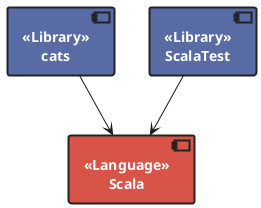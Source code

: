 @startuml

skinparam defaultTextAlignment center

skinparam component {
  fontStyle bold
  borderColor #222
  borderThickness 2
}

skinparam component<< Library >> {
  fontColor white
  backgroundColor #586ba4
}

skinparam component<< New idea >> {
  fontColor black
  backgroundColor #ffe696
}

skinparam component<< Language >> {
  fontColor white
  backgroundColor #d95448
}

component scala as "Scala" << Language >>

component cats as "cats" << Library >>
component scalatest as "ScalaTest" << Library >>

cats --> scala
scalatest --> scala

@enduml
